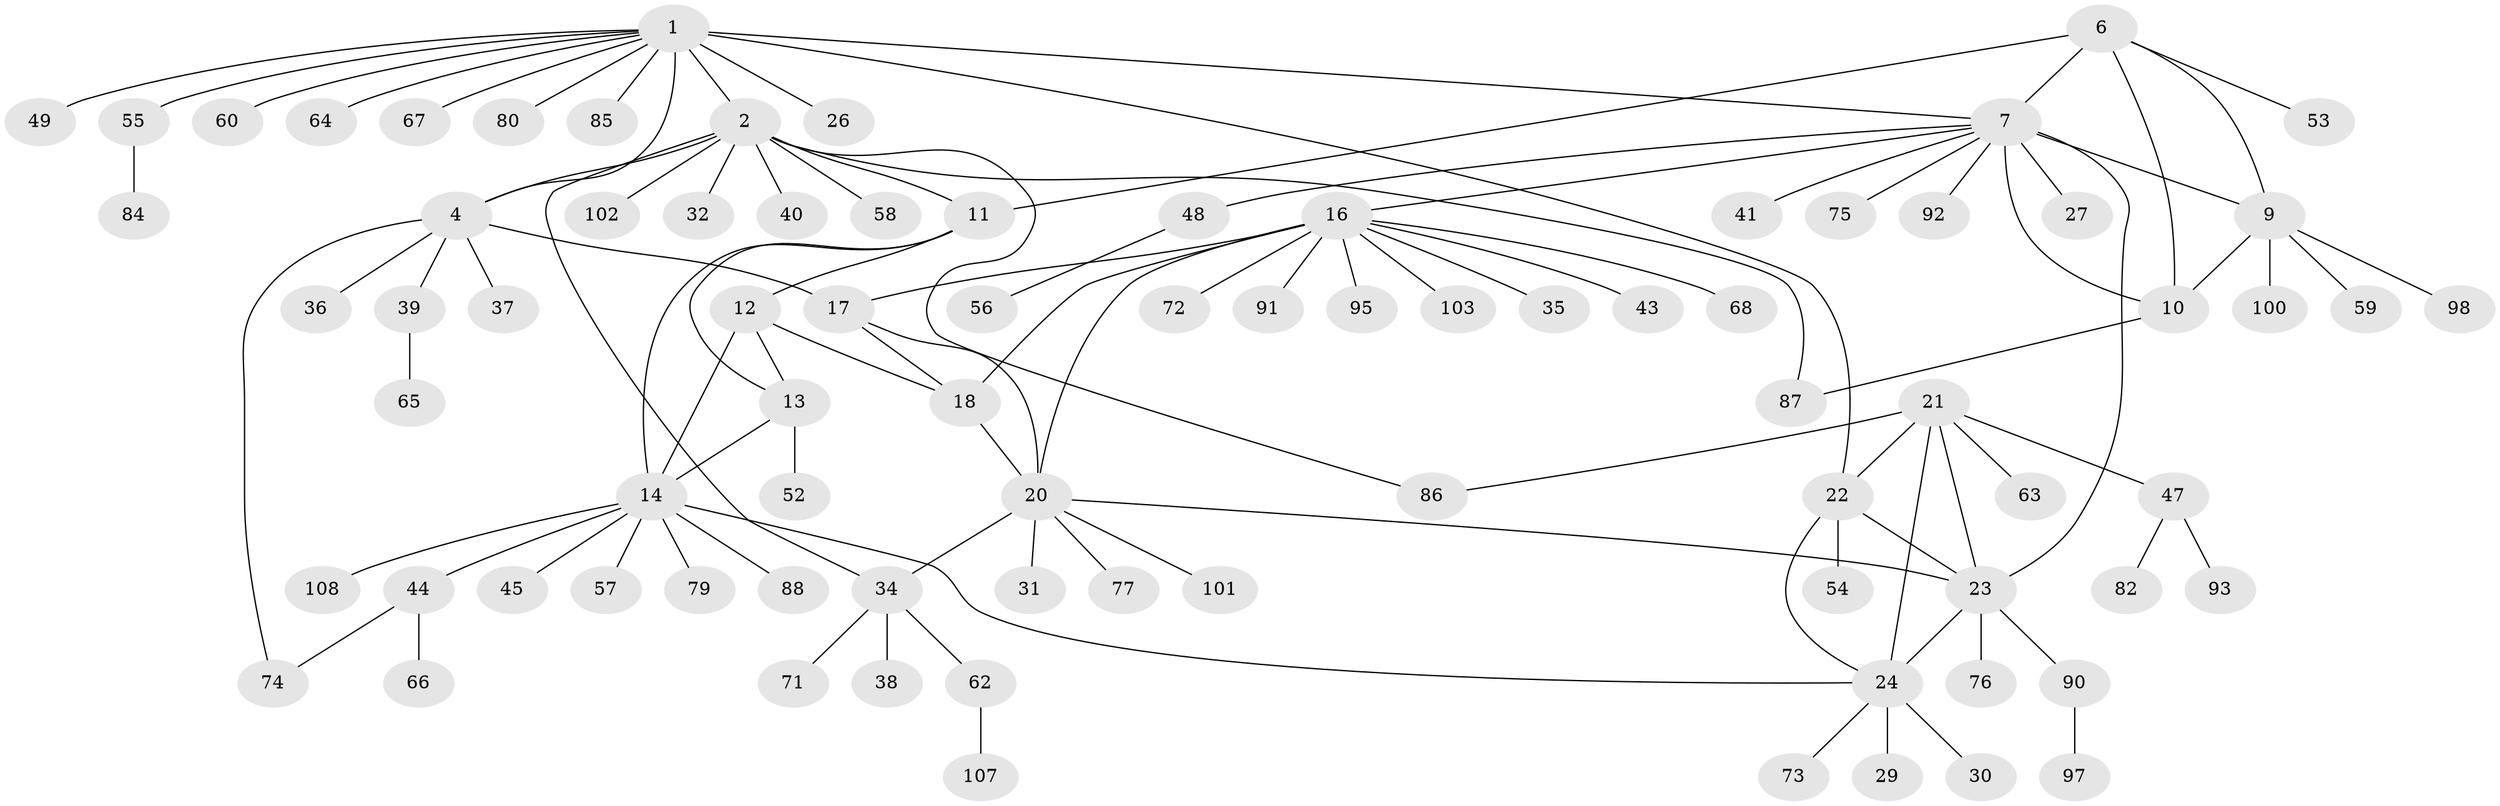 // original degree distribution, {8: 0.037037037037037035, 7: 0.027777777777777776, 9: 0.037037037037037035, 10: 0.018518518518518517, 6: 0.06481481481481481, 5: 0.027777777777777776, 13: 0.009259259259259259, 4: 0.027777777777777776, 1: 0.5740740740740741, 2: 0.12962962962962962, 3: 0.046296296296296294}
// Generated by graph-tools (version 1.1) at 2025/42/03/06/25 10:42:10]
// undirected, 83 vertices, 105 edges
graph export_dot {
graph [start="1"]
  node [color=gray90,style=filled];
  1 [super="+5"];
  2 [super="+3"];
  4 [super="+33"];
  6;
  7 [super="+8"];
  9 [super="+70"];
  10 [super="+28"];
  11;
  12;
  13 [super="+42"];
  14 [super="+15"];
  16 [super="+69"];
  17 [super="+94"];
  18 [super="+19"];
  20 [super="+83"];
  21 [super="+25"];
  22;
  23 [super="+78"];
  24 [super="+106"];
  26;
  27 [super="+81"];
  29;
  30;
  31;
  32;
  34;
  35 [super="+50"];
  36;
  37;
  38;
  39 [super="+46"];
  40;
  41 [super="+99"];
  43;
  44 [super="+51"];
  45 [super="+89"];
  47;
  48 [super="+61"];
  49;
  52;
  53;
  54 [super="+104"];
  55;
  56;
  57;
  58;
  59;
  60;
  62;
  63;
  64;
  65;
  66;
  67;
  68;
  71;
  72;
  73;
  74;
  75;
  76;
  77;
  79;
  80;
  82;
  84;
  85;
  86;
  87;
  88;
  90 [super="+96"];
  91;
  92;
  93;
  95;
  97;
  98;
  100 [super="+105"];
  101;
  102;
  103;
  107;
  108;
  1 -- 2 [weight=4];
  1 -- 4 [weight=2];
  1 -- 7;
  1 -- 49;
  1 -- 64;
  1 -- 80;
  1 -- 67;
  1 -- 85;
  1 -- 22;
  1 -- 55;
  1 -- 26;
  1 -- 60;
  2 -- 4 [weight=2];
  2 -- 32;
  2 -- 40;
  2 -- 102;
  2 -- 34;
  2 -- 11;
  2 -- 86;
  2 -- 87;
  2 -- 58;
  4 -- 17 [weight=2];
  4 -- 39;
  4 -- 74;
  4 -- 37;
  4 -- 36;
  6 -- 7 [weight=2];
  6 -- 9;
  6 -- 10;
  6 -- 11;
  6 -- 53;
  7 -- 9 [weight=2];
  7 -- 10 [weight=2];
  7 -- 23;
  7 -- 27;
  7 -- 48;
  7 -- 75;
  7 -- 41;
  7 -- 16;
  7 -- 92;
  9 -- 10;
  9 -- 59;
  9 -- 98;
  9 -- 100;
  10 -- 87;
  11 -- 12;
  11 -- 13;
  11 -- 14 [weight=2];
  12 -- 13;
  12 -- 14 [weight=2];
  12 -- 18;
  13 -- 14 [weight=2];
  13 -- 52;
  14 -- 24;
  14 -- 44;
  14 -- 57;
  14 -- 88;
  14 -- 108;
  14 -- 45;
  14 -- 79;
  16 -- 17;
  16 -- 18 [weight=2];
  16 -- 20;
  16 -- 35;
  16 -- 43;
  16 -- 68;
  16 -- 72;
  16 -- 91;
  16 -- 95;
  16 -- 103;
  17 -- 18 [weight=2];
  17 -- 20;
  18 -- 20 [weight=2];
  20 -- 23;
  20 -- 31;
  20 -- 34;
  20 -- 77;
  20 -- 101;
  21 -- 22 [weight=2];
  21 -- 23 [weight=2];
  21 -- 24 [weight=2];
  21 -- 86;
  21 -- 47;
  21 -- 63;
  22 -- 23;
  22 -- 24;
  22 -- 54;
  23 -- 24;
  23 -- 76;
  23 -- 90;
  24 -- 29;
  24 -- 30;
  24 -- 73;
  34 -- 38;
  34 -- 62;
  34 -- 71;
  39 -- 65;
  44 -- 66;
  44 -- 74;
  47 -- 82;
  47 -- 93;
  48 -- 56;
  55 -- 84;
  62 -- 107;
  90 -- 97;
}
